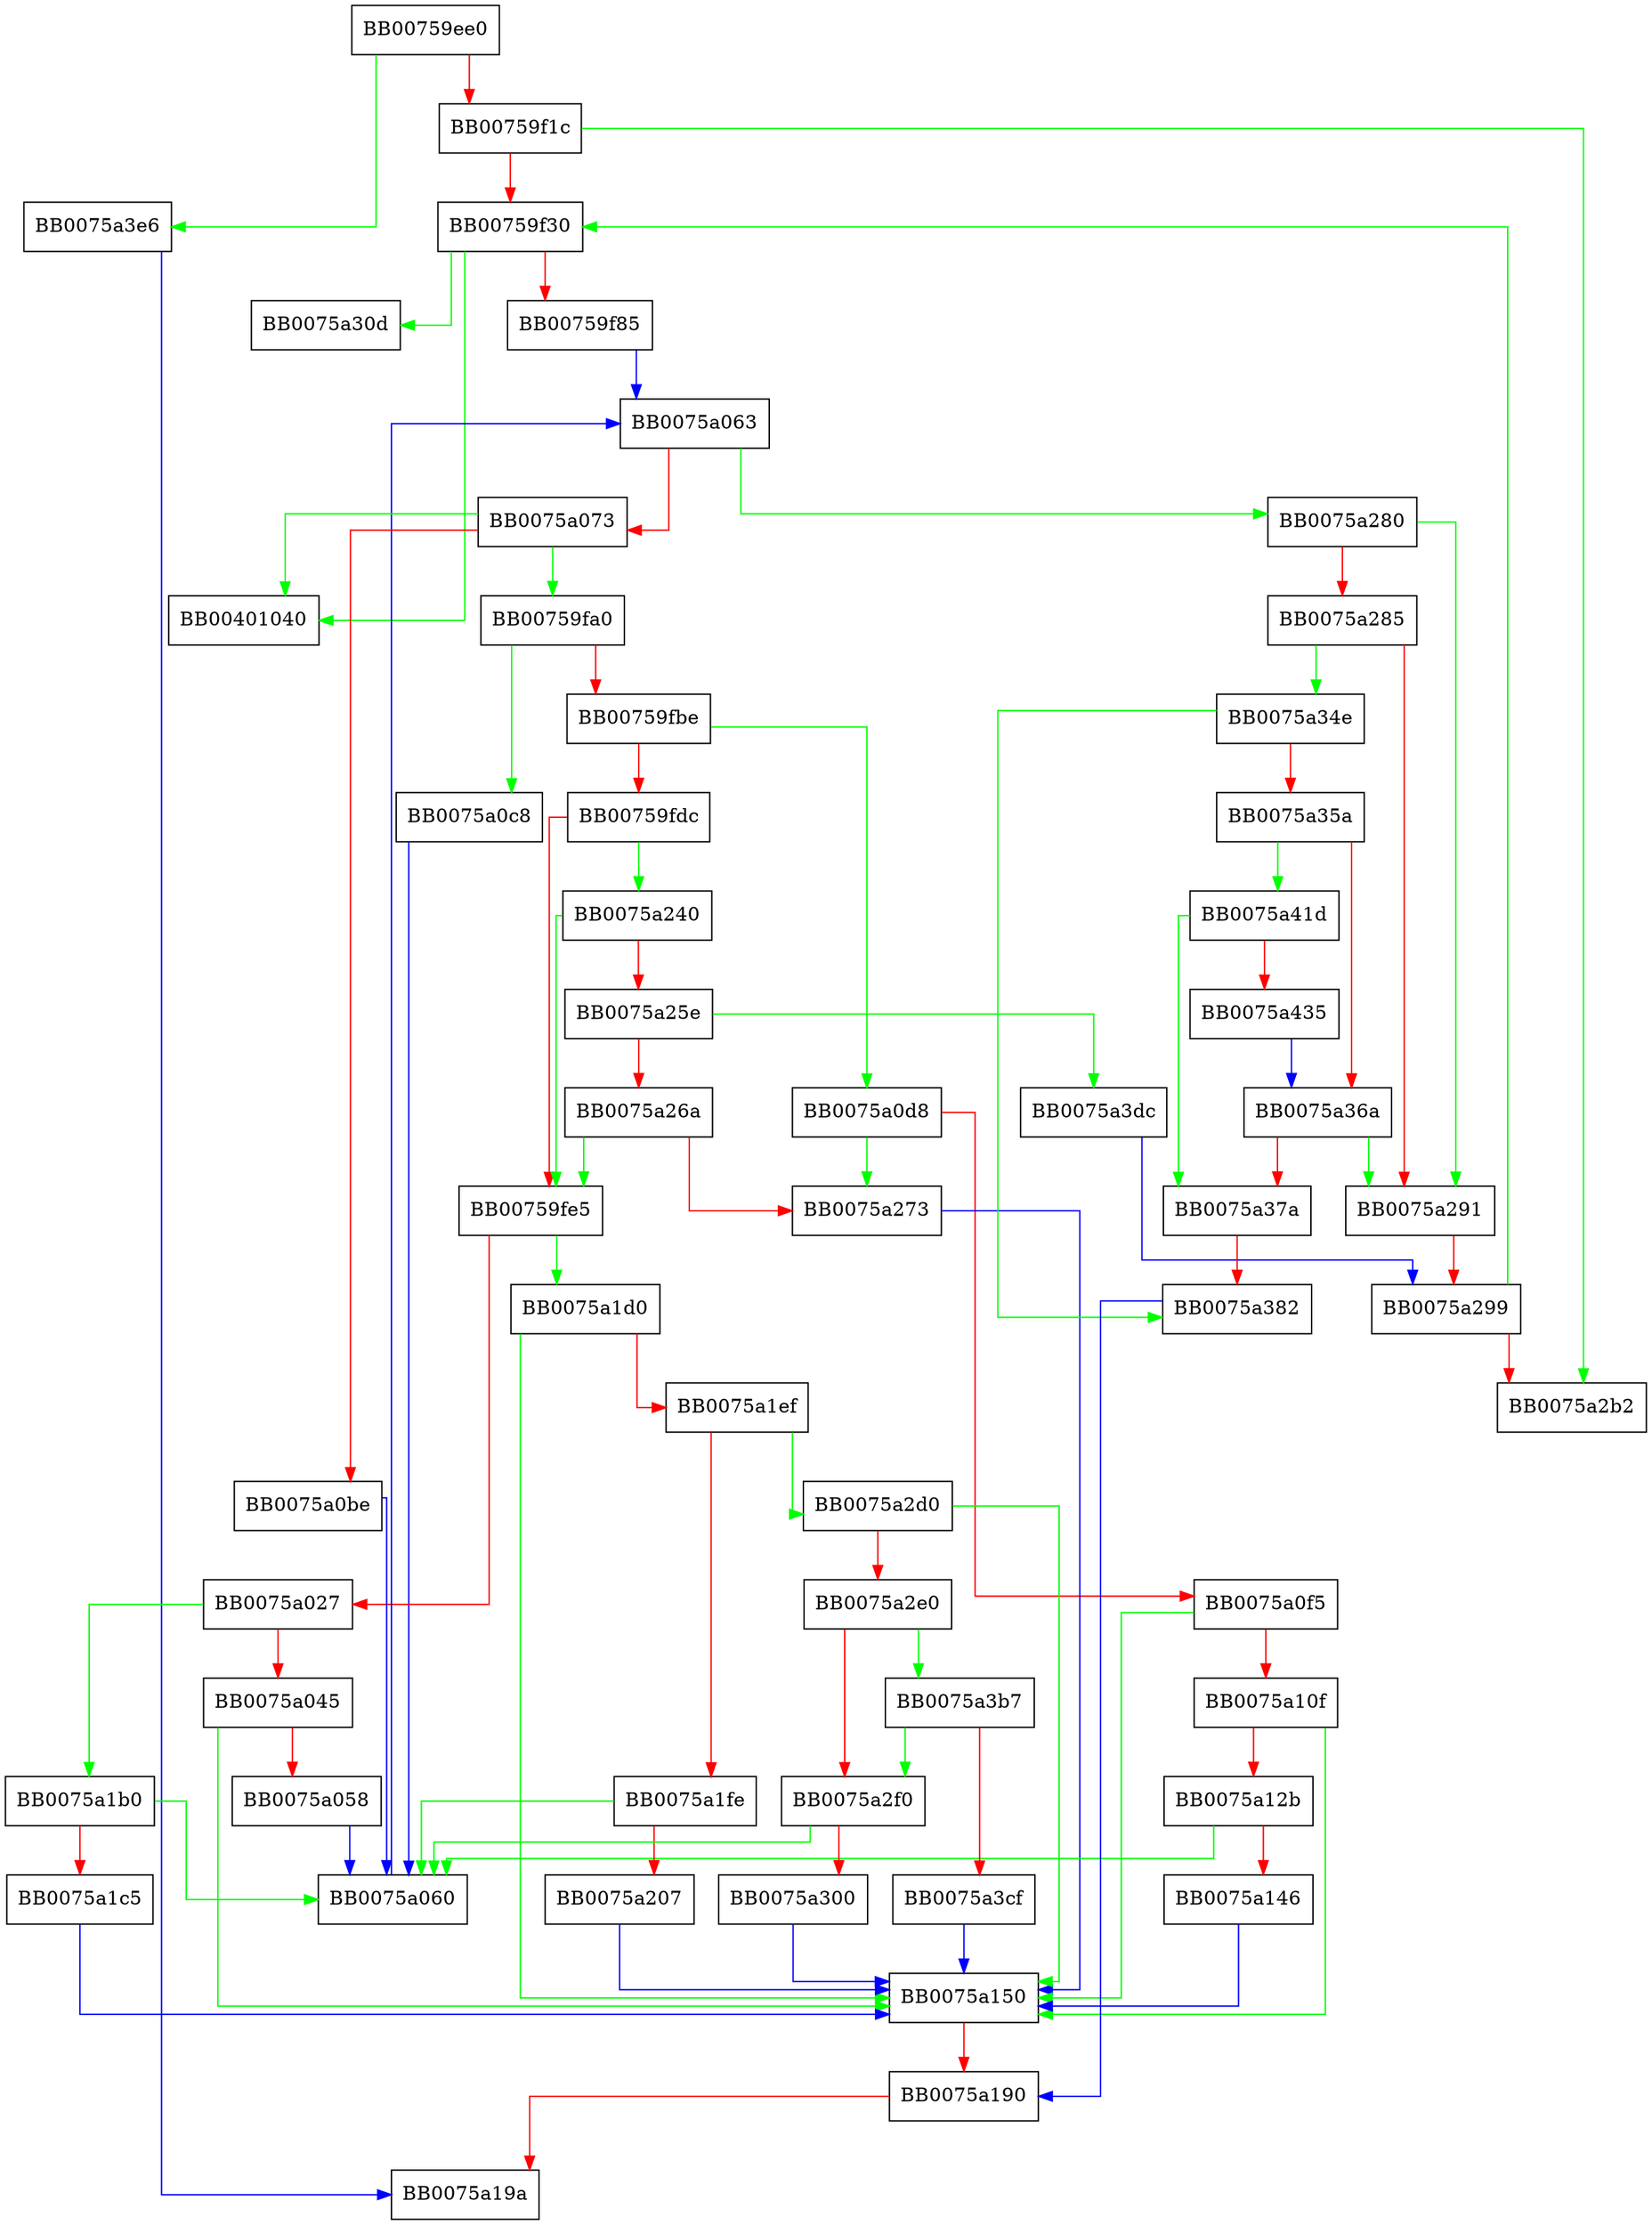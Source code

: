 digraph int_engine_module_init {
  node [shape="box"];
  graph [splines=ortho];
  BB00759ee0 -> BB0075a3e6 [color="green"];
  BB00759ee0 -> BB00759f1c [color="red"];
  BB00759f1c -> BB0075a2b2 [color="green"];
  BB00759f1c -> BB00759f30 [color="red"];
  BB00759f30 -> BB00401040 [color="green"];
  BB00759f30 -> BB0075a30d [color="green"];
  BB00759f30 -> BB00759f85 [color="red"];
  BB00759f85 -> BB0075a063 [color="blue"];
  BB00759fa0 -> BB0075a0c8 [color="green"];
  BB00759fa0 -> BB00759fbe [color="red"];
  BB00759fbe -> BB0075a0d8 [color="green"];
  BB00759fbe -> BB00759fdc [color="red"];
  BB00759fdc -> BB0075a240 [color="green"];
  BB00759fdc -> BB00759fe5 [color="red"];
  BB00759fe5 -> BB0075a1d0 [color="green"];
  BB00759fe5 -> BB0075a027 [color="red"];
  BB0075a027 -> BB0075a1b0 [color="green"];
  BB0075a027 -> BB0075a045 [color="red"];
  BB0075a045 -> BB0075a150 [color="green"];
  BB0075a045 -> BB0075a058 [color="red"];
  BB0075a058 -> BB0075a060 [color="blue"];
  BB0075a060 -> BB0075a063 [color="blue"];
  BB0075a063 -> BB0075a280 [color="green"];
  BB0075a063 -> BB0075a073 [color="red"];
  BB0075a073 -> BB00401040 [color="green"];
  BB0075a073 -> BB00759fa0 [color="green"];
  BB0075a073 -> BB0075a0be [color="red"];
  BB0075a0be -> BB0075a060 [color="blue"];
  BB0075a0c8 -> BB0075a060 [color="blue"];
  BB0075a0d8 -> BB0075a273 [color="green"];
  BB0075a0d8 -> BB0075a0f5 [color="red"];
  BB0075a0f5 -> BB0075a150 [color="green"];
  BB0075a0f5 -> BB0075a10f [color="red"];
  BB0075a10f -> BB0075a150 [color="green"];
  BB0075a10f -> BB0075a12b [color="red"];
  BB0075a12b -> BB0075a060 [color="green"];
  BB0075a12b -> BB0075a146 [color="red"];
  BB0075a146 -> BB0075a150 [color="blue"];
  BB0075a150 -> BB0075a190 [color="red"];
  BB0075a190 -> BB0075a19a [color="red"];
  BB0075a1b0 -> BB0075a060 [color="green"];
  BB0075a1b0 -> BB0075a1c5 [color="red"];
  BB0075a1c5 -> BB0075a150 [color="blue"];
  BB0075a1d0 -> BB0075a150 [color="green"];
  BB0075a1d0 -> BB0075a1ef [color="red"];
  BB0075a1ef -> BB0075a2d0 [color="green"];
  BB0075a1ef -> BB0075a1fe [color="red"];
  BB0075a1fe -> BB0075a060 [color="green"];
  BB0075a1fe -> BB0075a207 [color="red"];
  BB0075a207 -> BB0075a150 [color="blue"];
  BB0075a240 -> BB00759fe5 [color="green"];
  BB0075a240 -> BB0075a25e [color="red"];
  BB0075a25e -> BB0075a3dc [color="green"];
  BB0075a25e -> BB0075a26a [color="red"];
  BB0075a26a -> BB00759fe5 [color="green"];
  BB0075a26a -> BB0075a273 [color="red"];
  BB0075a273 -> BB0075a150 [color="blue"];
  BB0075a280 -> BB0075a291 [color="green"];
  BB0075a280 -> BB0075a285 [color="red"];
  BB0075a285 -> BB0075a34e [color="green"];
  BB0075a285 -> BB0075a291 [color="red"];
  BB0075a291 -> BB0075a299 [color="red"];
  BB0075a299 -> BB00759f30 [color="green"];
  BB0075a299 -> BB0075a2b2 [color="red"];
  BB0075a2d0 -> BB0075a150 [color="green"];
  BB0075a2d0 -> BB0075a2e0 [color="red"];
  BB0075a2e0 -> BB0075a3b7 [color="green"];
  BB0075a2e0 -> BB0075a2f0 [color="red"];
  BB0075a2f0 -> BB0075a060 [color="green"];
  BB0075a2f0 -> BB0075a300 [color="red"];
  BB0075a300 -> BB0075a150 [color="blue"];
  BB0075a34e -> BB0075a382 [color="green"];
  BB0075a34e -> BB0075a35a [color="red"];
  BB0075a35a -> BB0075a41d [color="green"];
  BB0075a35a -> BB0075a36a [color="red"];
  BB0075a36a -> BB0075a291 [color="green"];
  BB0075a36a -> BB0075a37a [color="red"];
  BB0075a37a -> BB0075a382 [color="red"];
  BB0075a382 -> BB0075a190 [color="blue"];
  BB0075a3b7 -> BB0075a2f0 [color="green"];
  BB0075a3b7 -> BB0075a3cf [color="red"];
  BB0075a3cf -> BB0075a150 [color="blue"];
  BB0075a3dc -> BB0075a299 [color="blue"];
  BB0075a3e6 -> BB0075a19a [color="blue"];
  BB0075a41d -> BB0075a37a [color="green"];
  BB0075a41d -> BB0075a435 [color="red"];
  BB0075a435 -> BB0075a36a [color="blue"];
}